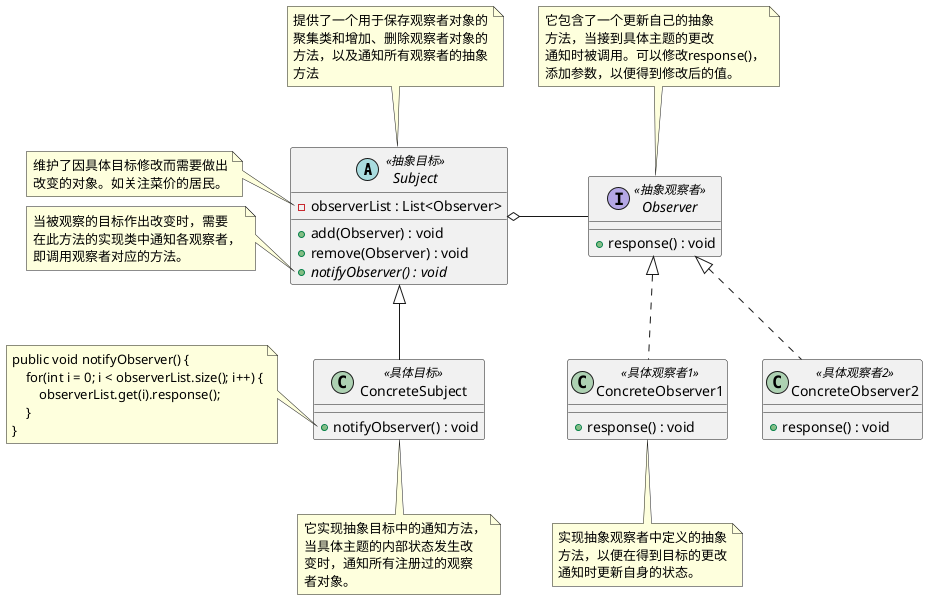 @startuml

abstract class Subject <<抽象目标>> {
    - observerList : List<Observer>
    + add(Observer) : void
    + remove(Observer) : void
    + {abstract} notifyObserver() : void
}
note left of Subject::observerList
    维护了因具体目标修改而需要做出
    改变的对象。如关注菜价的居民。
end note

note left of Subject::notifyObserver
    当被观察的目标作出改变时，需要
    在此方法的实现类中通知各观察者，
    即调用观察者对应的方法。
end note

note top of Subject
    提供了一个用于保存观察者对象的
    聚集类和增加、删除观察者对象的
    方法，以及通知所有观察者的抽象
    方法
end note


class ConcreteSubject <<具体目标>> extends Subject {
    + notifyObserver() : void
}
note left of ConcreteSubject::notifyObserver
    public void notifyObserver() {
        for(int i = 0; i < observerList.size(); i++) {
            observerList.get(i).response();
        }
    }
end note

note bottom of ConcreteSubject
    它实现抽象目标中的通知方法，
    当具体主题的内部状态发生改
    变时，通知所有注册过的观察
    者对象。
end note


interface Observer <<抽象观察者>> {
    + response() : void
}
note top of Observer
    它包含了一个更新自己的抽象
    方法，当接到具体主题的更改
    通知时被调用。可以修改response()，
    添加参数，以便得到修改后的值。
end note


class ConcreteObserver1 <<具体观察者1>> implements Observer {
    + response() : void
}
note bottom of ConcreteObserver1
    实现抽象观察者中定义的抽象
    方法，以便在得到目标的更改
    通知时更新自身的状态。
end note

class ConcreteObserver2 <<具体观察者2>> implements Observer {
    + response() : void
}



Subject o- Observer

@enduml